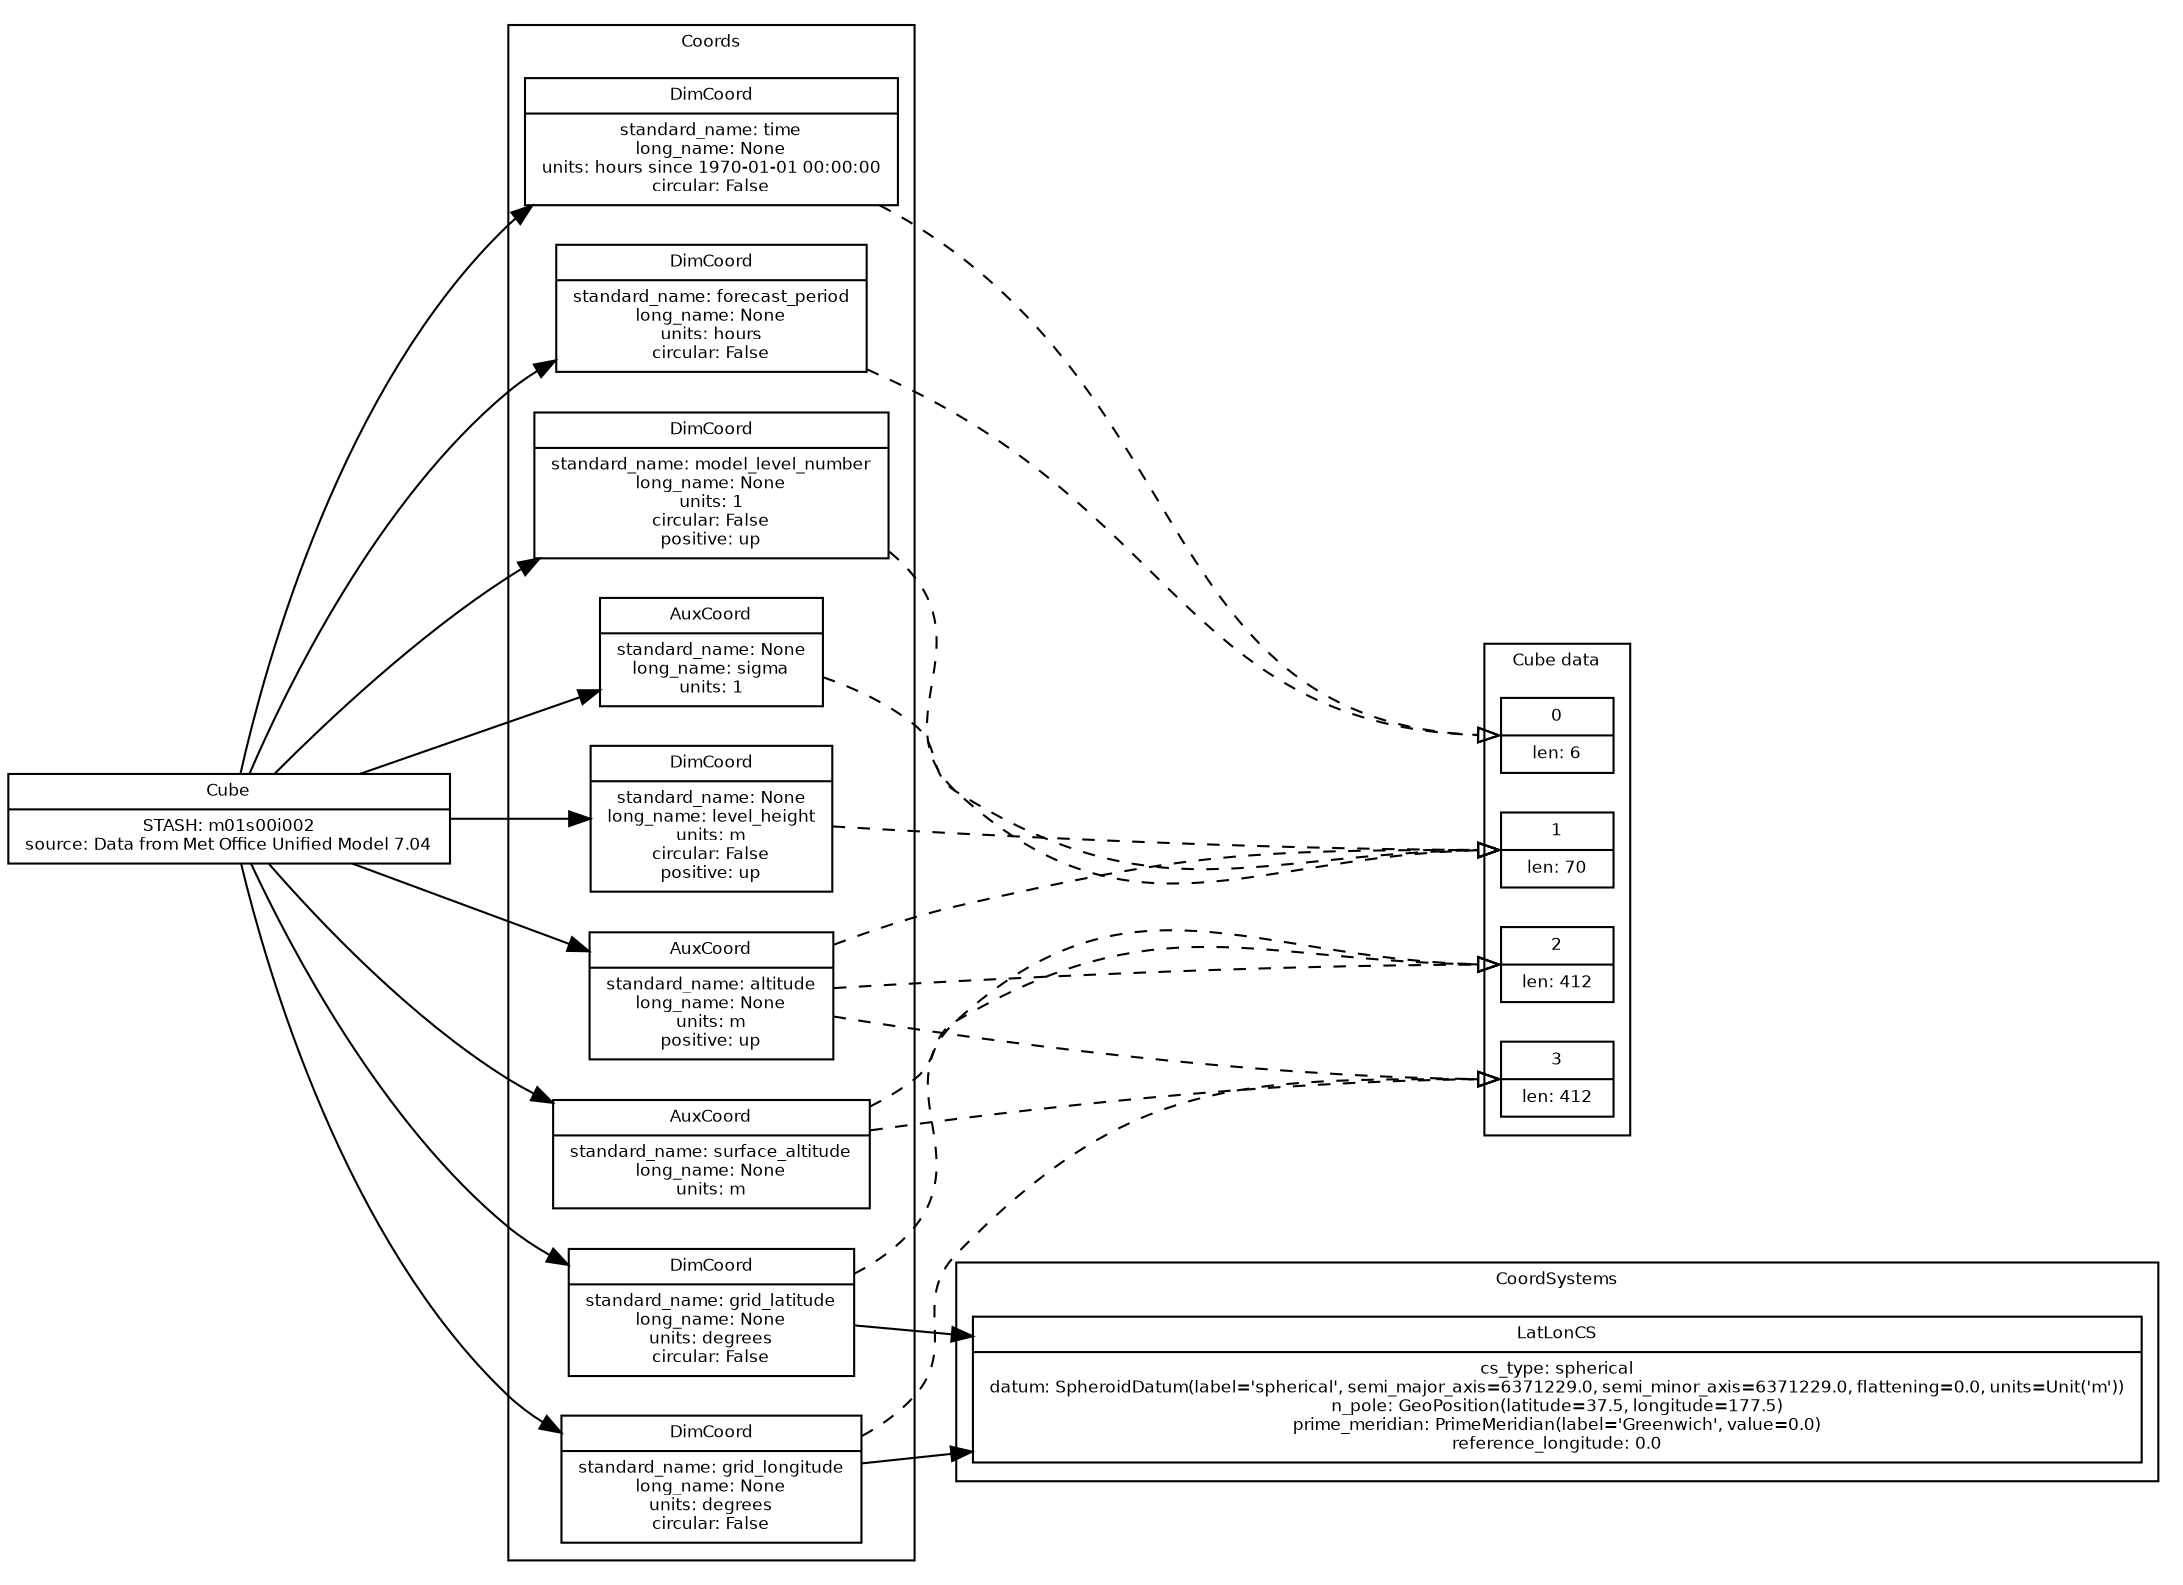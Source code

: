 
digraph CubeGraph{

    rankdir = "LR"
    fontname = "Bitstream Vera Sans"
    fontsize = 8

    node [
        fontname = "Bitstream Vera Sans"
        fontsize = 8
        shape = "record"
    ]

#   Nodes
    ":Cube" [
        label = "Cube|STASH: m01s00i002\nsource: Data from Met Office Unified Model 7.04"
    ]

    
    subgraph clusterCubeDimensions {
        label="Cube data"
    
        "CubeDimension_0" [
            label = "0|len: 6"
        ]

        "CubeDimension_1" [
            label = "1|len: 70"
        ]

        "CubeDimension_2" [
            label = "2|len: 412"
        ]

        "CubeDimension_3" [
            label = "3|len: 412"
        ]

    }
    
    
    subgraph clusterCoords {
        label = "Coords"
        "Coord_0" [
            label = "AuxCoord|standard_name: altitude\nlong_name: None\nunits: m\npositive: up"
        ]
        "Coord_1" [
            label = "DimCoord|standard_name: forecast_period\nlong_name: None\nunits: hours\ncircular: False"
        ]
        "Coord_2" [
            label = "DimCoord|standard_name: grid_latitude\nlong_name: None\nunits: degrees\ncircular: False"
        ]
        "Coord_3" [
            label = "DimCoord|standard_name: grid_longitude\nlong_name: None\nunits: degrees\ncircular: False"
        ]
        "Coord_4" [
            label = "DimCoord|standard_name: None\nlong_name: level_height\nunits: m\ncircular: False\npositive: up"
        ]
        "Coord_5" [
            label = "DimCoord|standard_name: model_level_number\nlong_name: None\nunits: 1\ncircular: False\npositive: up"
        ]
        "Coord_6" [
            label = "AuxCoord|standard_name: None\nlong_name: sigma\nunits: 1"
        ]
        "Coord_7" [
            label = "AuxCoord|standard_name: surface_altitude\nlong_name: None\nunits: m"
        ]
        "Coord_8" [
            label = "DimCoord|standard_name: time\nlong_name: None\nunits: hours since 1970-01-01 00:00:00\ncircular: False"
        ]

    }
    
    
    subgraph clusterCoordSystems {
        label = "CoordSystems"
        "CoordSystem_LatLonCS_0" [
            label = "LatLonCS|cs_type: spherical\ndatum: SpheroidDatum(label='spherical', semi_major_axis=6371229.0, semi_minor_axis=6371229.0, flattening=0.0, units=Unit('m'))\nn_pole: GeoPosition(latitude=37.5, longitude=177.5)\nprime_meridian: PrimeMeridian(label='Greenwich', value=0.0)\nreference_longitude: 0.0"
        ]

    }
    
    edge [
        arrowhead = "normal"
    ]

#   RELATIONSHIPS

#   Containment
    
    ":Cube" -> "Coord_0"
    ":Cube" -> "Coord_1"
    "Coord_2" -> "CoordSystem_LatLonCS_0"
    ":Cube" -> "Coord_2"
    "Coord_3" -> "CoordSystem_LatLonCS_0"
    ":Cube" -> "Coord_3"
    ":Cube" -> "Coord_4"
    ":Cube" -> "Coord_5"
    ":Cube" -> "Coord_6"
    ":Cube" -> "Coord_7"
    ":Cube" -> "Coord_8"
    edge [
        style="dashed"
        arrowhead = "onormal"
    ]

#   Association
    
    "Coord_0" -> "CubeDimension_1":w
    "Coord_0" -> "CubeDimension_2":w
    "Coord_0" -> "CubeDimension_3":w
    "Coord_1" -> "CubeDimension_0":w
    "Coord_2" -> "CubeDimension_2":w
    "Coord_3" -> "CubeDimension_3":w
    "Coord_4" -> "CubeDimension_1":w
    "Coord_5" -> "CubeDimension_1":w
    "Coord_6" -> "CubeDimension_1":w
    "Coord_7" -> "CubeDimension_2":w
    "Coord_7" -> "CubeDimension_3":w
    "Coord_8" -> "CubeDimension_0":w
}
    